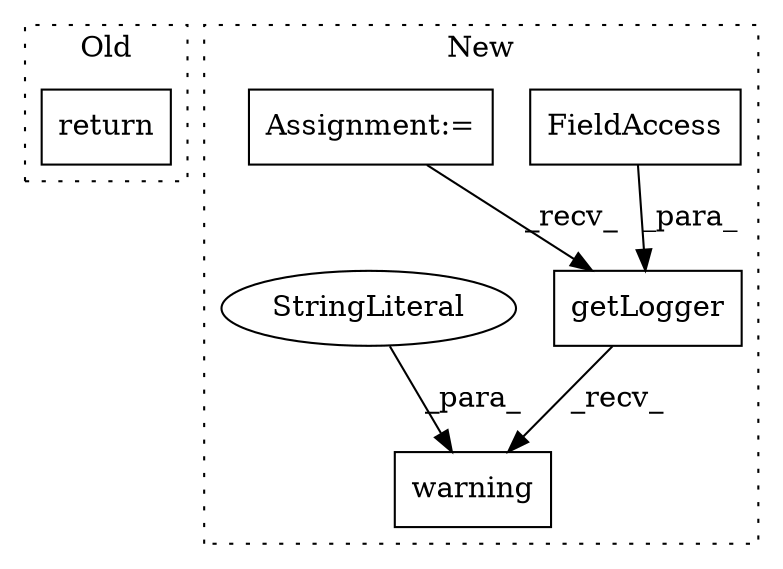 digraph G {
subgraph cluster0 {
1 [label="return" a="41" s="1509" l="16" shape="box"];
label = "Old";
style="dotted";
}
subgraph cluster1 {
2 [label="getLogger" a="32" s="1221,1239" l="10,1" shape="box"];
3 [label="FieldAccess" a="22" s="1231" l="8" shape="box"];
4 [label="Assignment:=" a="7" s="1125" l="7" shape="box"];
5 [label="warning" a="32" s="1394,1447" l="8,1" shape="box"];
6 [label="StringLiteral" a="45" s="1402" l="45" shape="ellipse"];
label = "New";
style="dotted";
}
2 -> 5 [label="_recv_"];
3 -> 2 [label="_para_"];
4 -> 2 [label="_recv_"];
6 -> 5 [label="_para_"];
}
